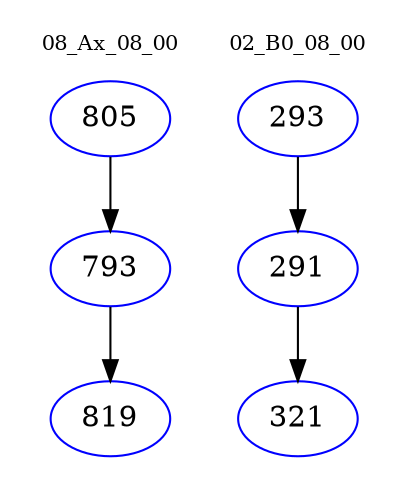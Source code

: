 digraph{
subgraph cluster_0 {
color = white
label = "08_Ax_08_00";
fontsize=10;
T0_805 [label="805", color="blue"]
T0_805 -> T0_793 [color="black"]
T0_793 [label="793", color="blue"]
T0_793 -> T0_819 [color="black"]
T0_819 [label="819", color="blue"]
}
subgraph cluster_1 {
color = white
label = "02_B0_08_00";
fontsize=10;
T1_293 [label="293", color="blue"]
T1_293 -> T1_291 [color="black"]
T1_291 [label="291", color="blue"]
T1_291 -> T1_321 [color="black"]
T1_321 [label="321", color="blue"]
}
}
